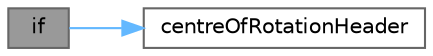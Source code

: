 digraph "if"
{
 // LATEX_PDF_SIZE
  bgcolor="transparent";
  edge [fontname=Helvetica,fontsize=10,labelfontname=Helvetica,labelfontsize=10];
  node [fontname=Helvetica,fontsize=10,shape=box,height=0.2,width=0.4];
  rankdir="LR";
  Node1 [id="Node000001",label="if",height=0.2,width=0.4,color="gray40", fillcolor="grey60", style="filled", fontcolor="black",tooltip=" "];
  Node1 -> Node2 [id="edge1_Node000001_Node000002",color="steelblue1",style="solid",tooltip=" "];
  Node2 [id="Node000002",label="centreOfRotationHeader",height=0.2,width=0.4,color="grey40", fillcolor="white", style="filled",URL="$createNonInertialFrameFields_8H.html#a52f7b790afdbe2ef0abc43a87c6db85b",tooltip=" "];
}
